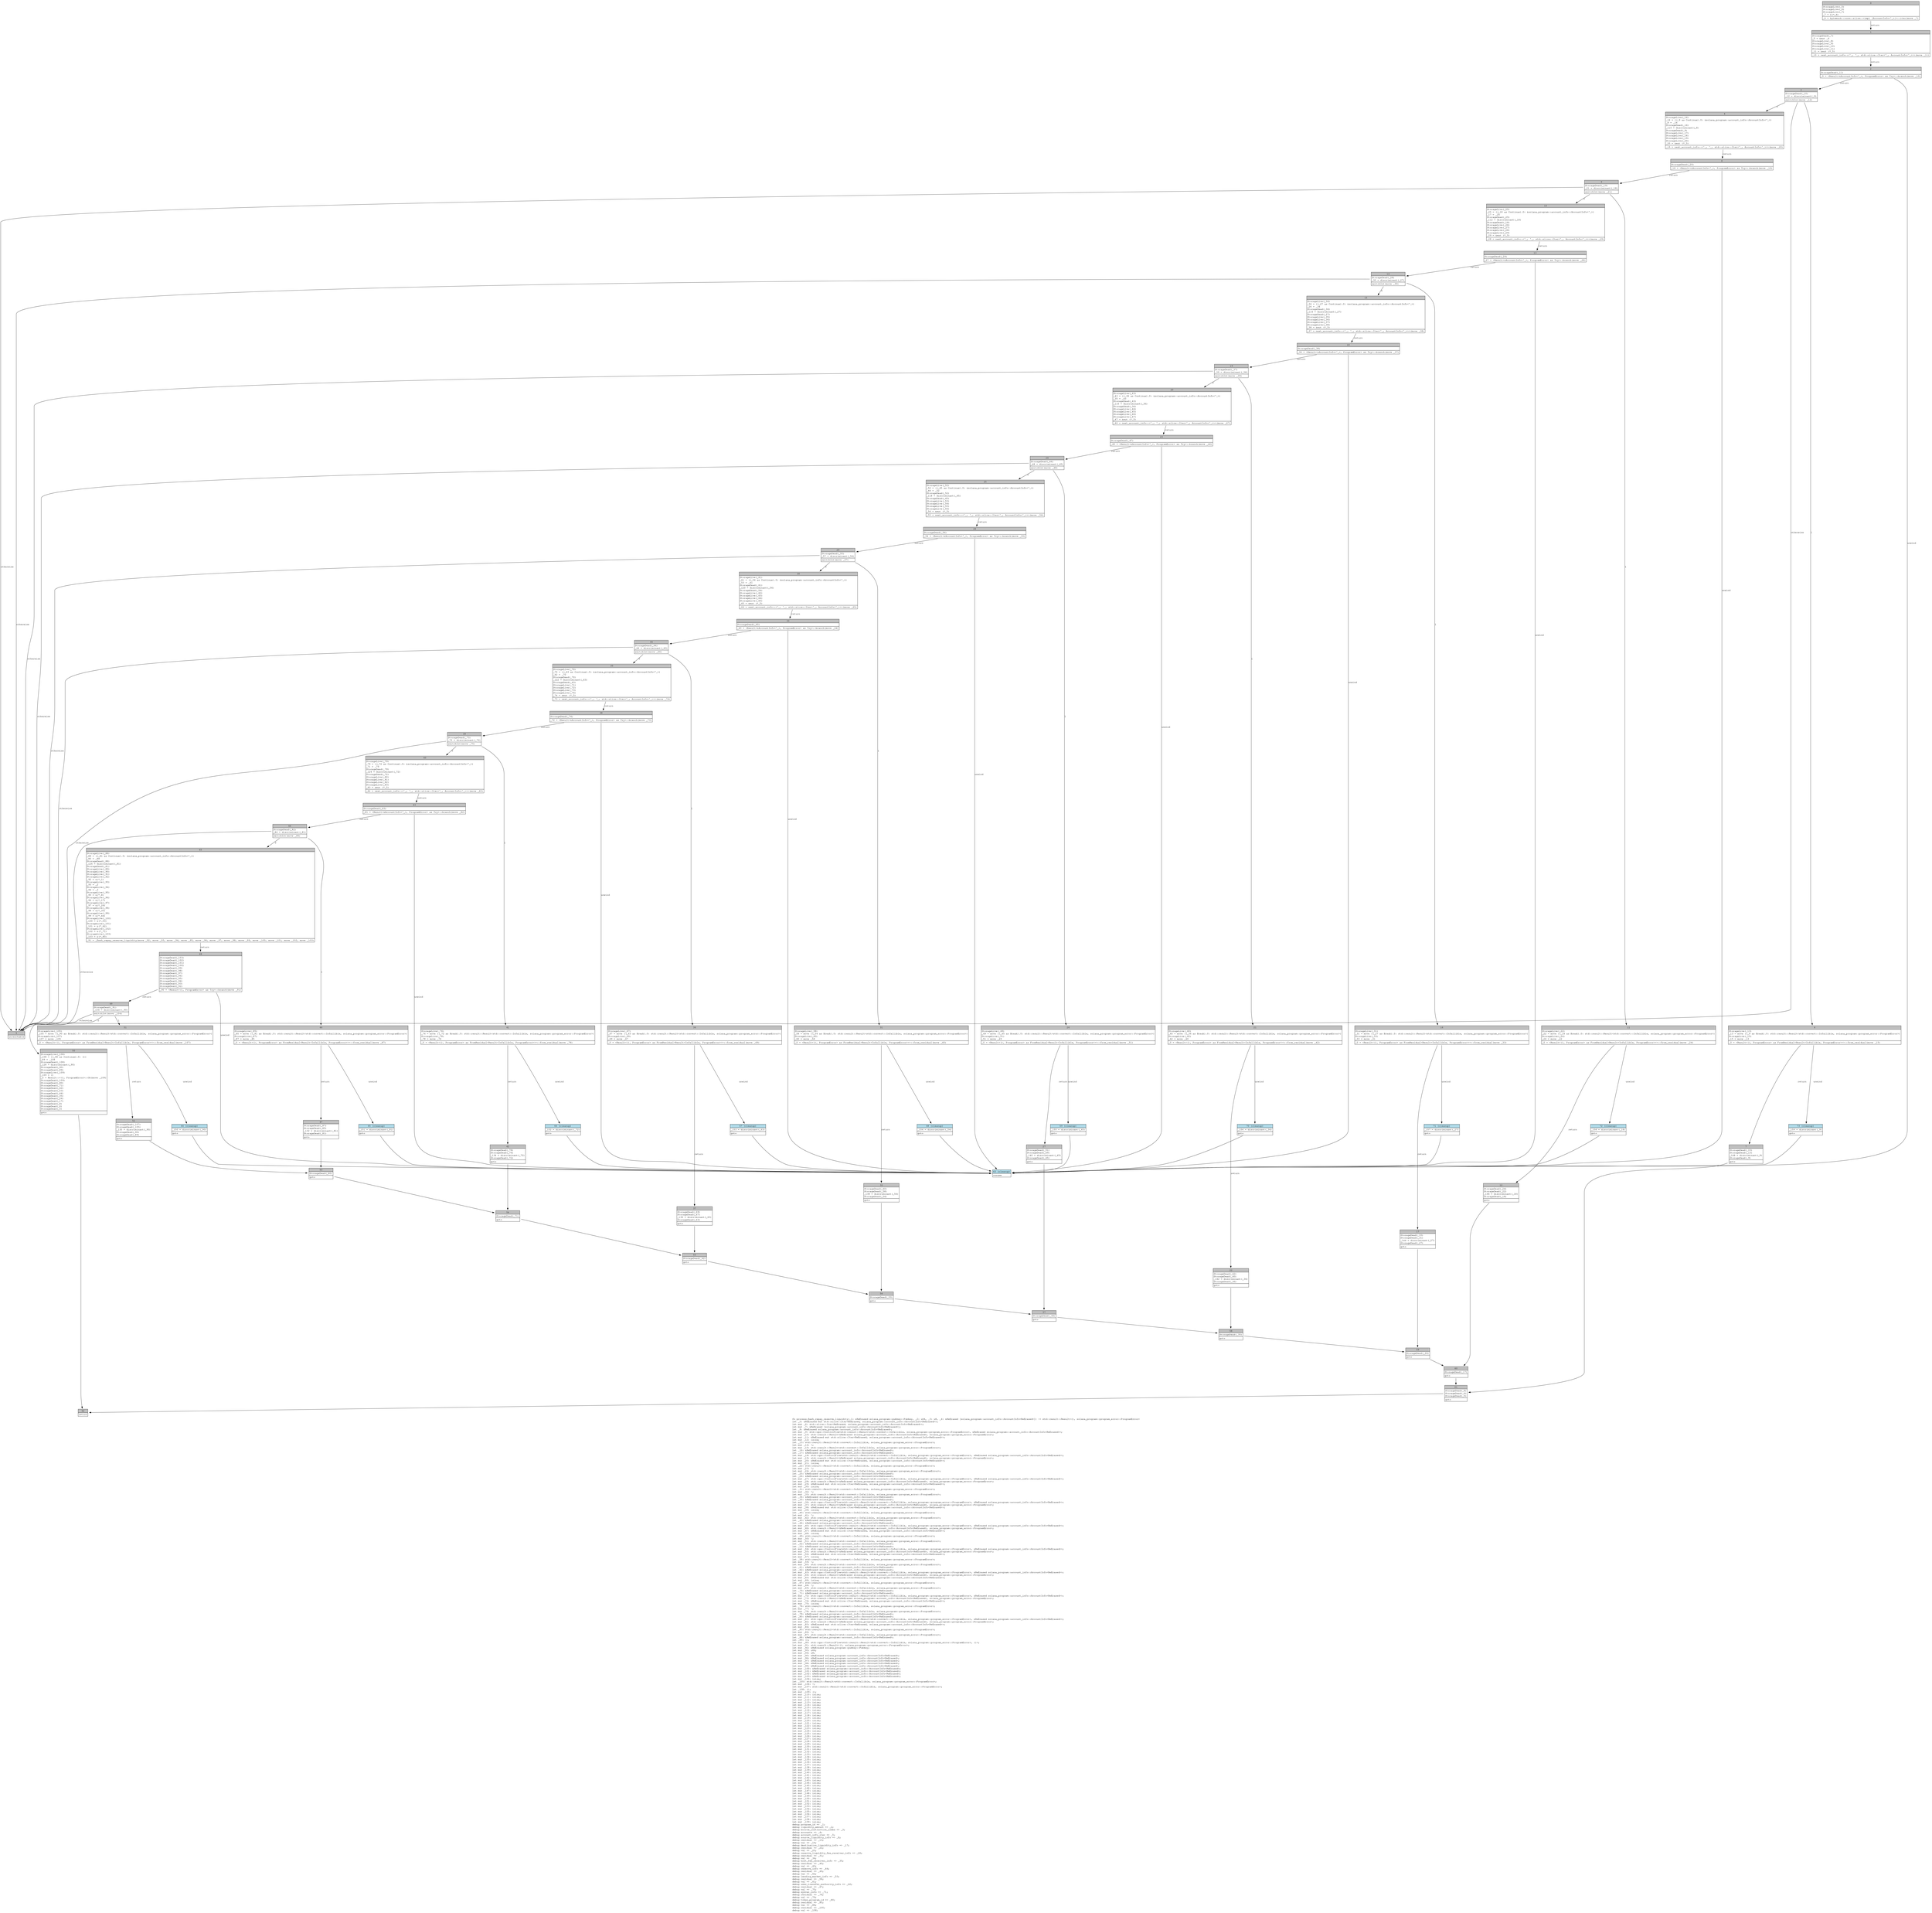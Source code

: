 digraph Mir_0_126 {
    graph [fontname="Courier, monospace"];
    node [fontname="Courier, monospace"];
    edge [fontname="Courier, monospace"];
    label=<fn process_flash_repay_reserve_liquidity(_1: &amp;ReErased solana_program::pubkey::Pubkey, _2: u64, _3: u8, _4: &amp;ReErased [solana_program::account_info::AccountInfo&lt;ReErased&gt;]) -&gt; std::result::Result&lt;(), solana_program::program_error::ProgramError&gt;<br align="left"/>let _5: &amp;ReErased mut std::slice::Iter&lt;ReErased, solana_program::account_info::AccountInfo&lt;ReErased&gt;&gt;;<br align="left"/>let mut _6: std::slice::Iter&lt;ReErased, solana_program::account_info::AccountInfo&lt;ReErased&gt;&gt;;<br align="left"/>let mut _7: &amp;ReErased [solana_program::account_info::AccountInfo&lt;ReErased&gt;];<br align="left"/>let _8: &amp;ReErased solana_program::account_info::AccountInfo&lt;ReErased&gt;;<br align="left"/>let mut _9: std::ops::ControlFlow&lt;std::result::Result&lt;std::convert::Infallible, solana_program::program_error::ProgramError&gt;, &amp;ReErased solana_program::account_info::AccountInfo&lt;ReErased&gt;&gt;;<br align="left"/>let mut _10: std::result::Result&lt;&amp;ReErased solana_program::account_info::AccountInfo&lt;ReErased&gt;, solana_program::program_error::ProgramError&gt;;<br align="left"/>let mut _11: &amp;ReErased mut std::slice::Iter&lt;ReErased, solana_program::account_info::AccountInfo&lt;ReErased&gt;&gt;;<br align="left"/>let mut _12: isize;<br align="left"/>let _13: std::result::Result&lt;std::convert::Infallible, solana_program::program_error::ProgramError&gt;;<br align="left"/>let mut _14: !;<br align="left"/>let mut _15: std::result::Result&lt;std::convert::Infallible, solana_program::program_error::ProgramError&gt;;<br align="left"/>let _16: &amp;ReErased solana_program::account_info::AccountInfo&lt;ReErased&gt;;<br align="left"/>let _17: &amp;ReErased solana_program::account_info::AccountInfo&lt;ReErased&gt;;<br align="left"/>let mut _18: std::ops::ControlFlow&lt;std::result::Result&lt;std::convert::Infallible, solana_program::program_error::ProgramError&gt;, &amp;ReErased solana_program::account_info::AccountInfo&lt;ReErased&gt;&gt;;<br align="left"/>let mut _19: std::result::Result&lt;&amp;ReErased solana_program::account_info::AccountInfo&lt;ReErased&gt;, solana_program::program_error::ProgramError&gt;;<br align="left"/>let mut _20: &amp;ReErased mut std::slice::Iter&lt;ReErased, solana_program::account_info::AccountInfo&lt;ReErased&gt;&gt;;<br align="left"/>let mut _21: isize;<br align="left"/>let _22: std::result::Result&lt;std::convert::Infallible, solana_program::program_error::ProgramError&gt;;<br align="left"/>let mut _23: !;<br align="left"/>let mut _24: std::result::Result&lt;std::convert::Infallible, solana_program::program_error::ProgramError&gt;;<br align="left"/>let _25: &amp;ReErased solana_program::account_info::AccountInfo&lt;ReErased&gt;;<br align="left"/>let _26: &amp;ReErased solana_program::account_info::AccountInfo&lt;ReErased&gt;;<br align="left"/>let mut _27: std::ops::ControlFlow&lt;std::result::Result&lt;std::convert::Infallible, solana_program::program_error::ProgramError&gt;, &amp;ReErased solana_program::account_info::AccountInfo&lt;ReErased&gt;&gt;;<br align="left"/>let mut _28: std::result::Result&lt;&amp;ReErased solana_program::account_info::AccountInfo&lt;ReErased&gt;, solana_program::program_error::ProgramError&gt;;<br align="left"/>let mut _29: &amp;ReErased mut std::slice::Iter&lt;ReErased, solana_program::account_info::AccountInfo&lt;ReErased&gt;&gt;;<br align="left"/>let mut _30: isize;<br align="left"/>let _31: std::result::Result&lt;std::convert::Infallible, solana_program::program_error::ProgramError&gt;;<br align="left"/>let mut _32: !;<br align="left"/>let mut _33: std::result::Result&lt;std::convert::Infallible, solana_program::program_error::ProgramError&gt;;<br align="left"/>let _34: &amp;ReErased solana_program::account_info::AccountInfo&lt;ReErased&gt;;<br align="left"/>let _35: &amp;ReErased solana_program::account_info::AccountInfo&lt;ReErased&gt;;<br align="left"/>let mut _36: std::ops::ControlFlow&lt;std::result::Result&lt;std::convert::Infallible, solana_program::program_error::ProgramError&gt;, &amp;ReErased solana_program::account_info::AccountInfo&lt;ReErased&gt;&gt;;<br align="left"/>let mut _37: std::result::Result&lt;&amp;ReErased solana_program::account_info::AccountInfo&lt;ReErased&gt;, solana_program::program_error::ProgramError&gt;;<br align="left"/>let mut _38: &amp;ReErased mut std::slice::Iter&lt;ReErased, solana_program::account_info::AccountInfo&lt;ReErased&gt;&gt;;<br align="left"/>let mut _39: isize;<br align="left"/>let _40: std::result::Result&lt;std::convert::Infallible, solana_program::program_error::ProgramError&gt;;<br align="left"/>let mut _41: !;<br align="left"/>let mut _42: std::result::Result&lt;std::convert::Infallible, solana_program::program_error::ProgramError&gt;;<br align="left"/>let _43: &amp;ReErased solana_program::account_info::AccountInfo&lt;ReErased&gt;;<br align="left"/>let _44: &amp;ReErased solana_program::account_info::AccountInfo&lt;ReErased&gt;;<br align="left"/>let mut _45: std::ops::ControlFlow&lt;std::result::Result&lt;std::convert::Infallible, solana_program::program_error::ProgramError&gt;, &amp;ReErased solana_program::account_info::AccountInfo&lt;ReErased&gt;&gt;;<br align="left"/>let mut _46: std::result::Result&lt;&amp;ReErased solana_program::account_info::AccountInfo&lt;ReErased&gt;, solana_program::program_error::ProgramError&gt;;<br align="left"/>let mut _47: &amp;ReErased mut std::slice::Iter&lt;ReErased, solana_program::account_info::AccountInfo&lt;ReErased&gt;&gt;;<br align="left"/>let mut _48: isize;<br align="left"/>let _49: std::result::Result&lt;std::convert::Infallible, solana_program::program_error::ProgramError&gt;;<br align="left"/>let mut _50: !;<br align="left"/>let mut _51: std::result::Result&lt;std::convert::Infallible, solana_program::program_error::ProgramError&gt;;<br align="left"/>let _52: &amp;ReErased solana_program::account_info::AccountInfo&lt;ReErased&gt;;<br align="left"/>let _53: &amp;ReErased solana_program::account_info::AccountInfo&lt;ReErased&gt;;<br align="left"/>let mut _54: std::ops::ControlFlow&lt;std::result::Result&lt;std::convert::Infallible, solana_program::program_error::ProgramError&gt;, &amp;ReErased solana_program::account_info::AccountInfo&lt;ReErased&gt;&gt;;<br align="left"/>let mut _55: std::result::Result&lt;&amp;ReErased solana_program::account_info::AccountInfo&lt;ReErased&gt;, solana_program::program_error::ProgramError&gt;;<br align="left"/>let mut _56: &amp;ReErased mut std::slice::Iter&lt;ReErased, solana_program::account_info::AccountInfo&lt;ReErased&gt;&gt;;<br align="left"/>let mut _57: isize;<br align="left"/>let _58: std::result::Result&lt;std::convert::Infallible, solana_program::program_error::ProgramError&gt;;<br align="left"/>let mut _59: !;<br align="left"/>let mut _60: std::result::Result&lt;std::convert::Infallible, solana_program::program_error::ProgramError&gt;;<br align="left"/>let _61: &amp;ReErased solana_program::account_info::AccountInfo&lt;ReErased&gt;;<br align="left"/>let _62: &amp;ReErased solana_program::account_info::AccountInfo&lt;ReErased&gt;;<br align="left"/>let mut _63: std::ops::ControlFlow&lt;std::result::Result&lt;std::convert::Infallible, solana_program::program_error::ProgramError&gt;, &amp;ReErased solana_program::account_info::AccountInfo&lt;ReErased&gt;&gt;;<br align="left"/>let mut _64: std::result::Result&lt;&amp;ReErased solana_program::account_info::AccountInfo&lt;ReErased&gt;, solana_program::program_error::ProgramError&gt;;<br align="left"/>let mut _65: &amp;ReErased mut std::slice::Iter&lt;ReErased, solana_program::account_info::AccountInfo&lt;ReErased&gt;&gt;;<br align="left"/>let mut _66: isize;<br align="left"/>let _67: std::result::Result&lt;std::convert::Infallible, solana_program::program_error::ProgramError&gt;;<br align="left"/>let mut _68: !;<br align="left"/>let mut _69: std::result::Result&lt;std::convert::Infallible, solana_program::program_error::ProgramError&gt;;<br align="left"/>let _70: &amp;ReErased solana_program::account_info::AccountInfo&lt;ReErased&gt;;<br align="left"/>let _71: &amp;ReErased solana_program::account_info::AccountInfo&lt;ReErased&gt;;<br align="left"/>let mut _72: std::ops::ControlFlow&lt;std::result::Result&lt;std::convert::Infallible, solana_program::program_error::ProgramError&gt;, &amp;ReErased solana_program::account_info::AccountInfo&lt;ReErased&gt;&gt;;<br align="left"/>let mut _73: std::result::Result&lt;&amp;ReErased solana_program::account_info::AccountInfo&lt;ReErased&gt;, solana_program::program_error::ProgramError&gt;;<br align="left"/>let mut _74: &amp;ReErased mut std::slice::Iter&lt;ReErased, solana_program::account_info::AccountInfo&lt;ReErased&gt;&gt;;<br align="left"/>let mut _75: isize;<br align="left"/>let _76: std::result::Result&lt;std::convert::Infallible, solana_program::program_error::ProgramError&gt;;<br align="left"/>let mut _77: !;<br align="left"/>let mut _78: std::result::Result&lt;std::convert::Infallible, solana_program::program_error::ProgramError&gt;;<br align="left"/>let _79: &amp;ReErased solana_program::account_info::AccountInfo&lt;ReErased&gt;;<br align="left"/>let _80: &amp;ReErased solana_program::account_info::AccountInfo&lt;ReErased&gt;;<br align="left"/>let mut _81: std::ops::ControlFlow&lt;std::result::Result&lt;std::convert::Infallible, solana_program::program_error::ProgramError&gt;, &amp;ReErased solana_program::account_info::AccountInfo&lt;ReErased&gt;&gt;;<br align="left"/>let mut _82: std::result::Result&lt;&amp;ReErased solana_program::account_info::AccountInfo&lt;ReErased&gt;, solana_program::program_error::ProgramError&gt;;<br align="left"/>let mut _83: &amp;ReErased mut std::slice::Iter&lt;ReErased, solana_program::account_info::AccountInfo&lt;ReErased&gt;&gt;;<br align="left"/>let mut _84: isize;<br align="left"/>let _85: std::result::Result&lt;std::convert::Infallible, solana_program::program_error::ProgramError&gt;;<br align="left"/>let mut _86: !;<br align="left"/>let mut _87: std::result::Result&lt;std::convert::Infallible, solana_program::program_error::ProgramError&gt;;<br align="left"/>let _88: &amp;ReErased solana_program::account_info::AccountInfo&lt;ReErased&gt;;<br align="left"/>let _89: ();<br align="left"/>let mut _90: std::ops::ControlFlow&lt;std::result::Result&lt;std::convert::Infallible, solana_program::program_error::ProgramError&gt;, ()&gt;;<br align="left"/>let mut _91: std::result::Result&lt;(), solana_program::program_error::ProgramError&gt;;<br align="left"/>let mut _92: &amp;ReErased solana_program::pubkey::Pubkey;<br align="left"/>let mut _93: u64;<br align="left"/>let mut _94: u8;<br align="left"/>let mut _95: &amp;ReErased solana_program::account_info::AccountInfo&lt;ReErased&gt;;<br align="left"/>let mut _96: &amp;ReErased solana_program::account_info::AccountInfo&lt;ReErased&gt;;<br align="left"/>let mut _97: &amp;ReErased solana_program::account_info::AccountInfo&lt;ReErased&gt;;<br align="left"/>let mut _98: &amp;ReErased solana_program::account_info::AccountInfo&lt;ReErased&gt;;<br align="left"/>let mut _99: &amp;ReErased solana_program::account_info::AccountInfo&lt;ReErased&gt;;<br align="left"/>let mut _100: &amp;ReErased solana_program::account_info::AccountInfo&lt;ReErased&gt;;<br align="left"/>let mut _101: &amp;ReErased solana_program::account_info::AccountInfo&lt;ReErased&gt;;<br align="left"/>let mut _102: &amp;ReErased solana_program::account_info::AccountInfo&lt;ReErased&gt;;<br align="left"/>let mut _103: &amp;ReErased solana_program::account_info::AccountInfo&lt;ReErased&gt;;<br align="left"/>let mut _104: isize;<br align="left"/>let _105: std::result::Result&lt;std::convert::Infallible, solana_program::program_error::ProgramError&gt;;<br align="left"/>let mut _106: !;<br align="left"/>let mut _107: std::result::Result&lt;std::convert::Infallible, solana_program::program_error::ProgramError&gt;;<br align="left"/>let _108: ();<br align="left"/>let mut _109: ();<br align="left"/>let mut _110: isize;<br align="left"/>let mut _111: isize;<br align="left"/>let mut _112: isize;<br align="left"/>let mut _113: isize;<br align="left"/>let mut _114: isize;<br align="left"/>let mut _115: isize;<br align="left"/>let mut _116: isize;<br align="left"/>let mut _117: isize;<br align="left"/>let mut _118: isize;<br align="left"/>let mut _119: isize;<br align="left"/>let mut _120: isize;<br align="left"/>let mut _121: isize;<br align="left"/>let mut _122: isize;<br align="left"/>let mut _123: isize;<br align="left"/>let mut _124: isize;<br align="left"/>let mut _125: isize;<br align="left"/>let mut _126: isize;<br align="left"/>let mut _127: isize;<br align="left"/>let mut _128: isize;<br align="left"/>let mut _129: isize;<br align="left"/>let mut _130: isize;<br align="left"/>let mut _131: isize;<br align="left"/>let mut _132: isize;<br align="left"/>let mut _133: isize;<br align="left"/>let mut _134: isize;<br align="left"/>let mut _135: isize;<br align="left"/>let mut _136: isize;<br align="left"/>let mut _137: isize;<br align="left"/>let mut _138: isize;<br align="left"/>let mut _139: isize;<br align="left"/>let mut _140: isize;<br align="left"/>let mut _141: isize;<br align="left"/>let mut _142: isize;<br align="left"/>let mut _143: isize;<br align="left"/>let mut _144: isize;<br align="left"/>let mut _145: isize;<br align="left"/>let mut _146: isize;<br align="left"/>let mut _147: isize;<br align="left"/>let mut _148: isize;<br align="left"/>let mut _149: isize;<br align="left"/>let mut _150: isize;<br align="left"/>let mut _151: isize;<br align="left"/>let mut _152: isize;<br align="left"/>let mut _153: isize;<br align="left"/>let mut _154: isize;<br align="left"/>let mut _155: isize;<br align="left"/>let mut _156: isize;<br align="left"/>let mut _157: isize;<br align="left"/>let mut _158: isize;<br align="left"/>let mut _159: isize;<br align="left"/>debug program_id =&gt; _1;<br align="left"/>debug liquidity_amount =&gt; _2;<br align="left"/>debug borrow_instruction_index =&gt; _3;<br align="left"/>debug accounts =&gt; _4;<br align="left"/>debug account_info_iter =&gt; _5;<br align="left"/>debug source_liquidity_info =&gt; _8;<br align="left"/>debug residual =&gt; _13;<br align="left"/>debug val =&gt; _16;<br align="left"/>debug destination_liquidity_info =&gt; _17;<br align="left"/>debug residual =&gt; _22;<br align="left"/>debug val =&gt; _25;<br align="left"/>debug reserve_liquidity_fee_receiver_info =&gt; _26;<br align="left"/>debug residual =&gt; _31;<br align="left"/>debug val =&gt; _34;<br align="left"/>debug host_fee_receiver_info =&gt; _35;<br align="left"/>debug residual =&gt; _40;<br align="left"/>debug val =&gt; _43;<br align="left"/>debug reserve_info =&gt; _44;<br align="left"/>debug residual =&gt; _49;<br align="left"/>debug val =&gt; _52;<br align="left"/>debug lending_market_info =&gt; _53;<br align="left"/>debug residual =&gt; _58;<br align="left"/>debug val =&gt; _61;<br align="left"/>debug user_transfer_authority_info =&gt; _62;<br align="left"/>debug residual =&gt; _67;<br align="left"/>debug val =&gt; _70;<br align="left"/>debug sysvar_info =&gt; _71;<br align="left"/>debug residual =&gt; _76;<br align="left"/>debug val =&gt; _79;<br align="left"/>debug token_program_id =&gt; _80;<br align="left"/>debug residual =&gt; _85;<br align="left"/>debug val =&gt; _88;<br align="left"/>debug residual =&gt; _105;<br align="left"/>debug val =&gt; _108;<br align="left"/>>;
    bb0__0_126 [shape="none", label=<<table border="0" cellborder="1" cellspacing="0"><tr><td bgcolor="gray" align="center" colspan="1">0</td></tr><tr><td align="left" balign="left">StorageLive(_5)<br/>StorageLive(_6)<br/>StorageLive(_7)<br/>_7 = &amp;(*_4)<br/></td></tr><tr><td align="left">_6 = bytemuck::core::slice::&lt;impl [AccountInfo&lt;'_&gt;]&gt;::iter(move _7)</td></tr></table>>];
    bb1__0_126 [shape="none", label=<<table border="0" cellborder="1" cellspacing="0"><tr><td bgcolor="gray" align="center" colspan="1">1</td></tr><tr><td align="left" balign="left">StorageDead(_7)<br/>_5 = &amp;mut _6<br/>StorageLive(_8)<br/>StorageLive(_9)<br/>StorageLive(_10)<br/>StorageLive(_11)<br/>_11 = &amp;mut (*_5)<br/></td></tr><tr><td align="left">_10 = next_account_info::&lt;'_, '_, std::slice::Iter&lt;'_, AccountInfo&lt;'_&gt;&gt;&gt;(move _11)</td></tr></table>>];
    bb2__0_126 [shape="none", label=<<table border="0" cellborder="1" cellspacing="0"><tr><td bgcolor="gray" align="center" colspan="1">2</td></tr><tr><td align="left" balign="left">StorageDead(_11)<br/></td></tr><tr><td align="left">_9 = &lt;Result&lt;&amp;AccountInfo&lt;'_&gt;, ProgramError&gt; as Try&gt;::branch(move _10)</td></tr></table>>];
    bb3__0_126 [shape="none", label=<<table border="0" cellborder="1" cellspacing="0"><tr><td bgcolor="gray" align="center" colspan="1">3</td></tr><tr><td align="left" balign="left">StorageDead(_10)<br/>_12 = discriminant(_9)<br/></td></tr><tr><td align="left">switchInt(move _12)</td></tr></table>>];
    bb4__0_126 [shape="none", label=<<table border="0" cellborder="1" cellspacing="0"><tr><td bgcolor="gray" align="center" colspan="1">4</td></tr><tr><td align="left" balign="left">StorageLive(_16)<br/>_16 = ((_9 as Continue).0: &amp;solana_program::account_info::AccountInfo&lt;'_&gt;)<br/>_8 = _16<br/>StorageDead(_16)<br/>_110 = discriminant(_9)<br/>StorageDead(_9)<br/>StorageLive(_17)<br/>StorageLive(_18)<br/>StorageLive(_19)<br/>StorageLive(_20)<br/>_20 = &amp;mut (*_5)<br/></td></tr><tr><td align="left">_19 = next_account_info::&lt;'_, '_, std::slice::Iter&lt;'_, AccountInfo&lt;'_&gt;&gt;&gt;(move _20)</td></tr></table>>];
    bb5__0_126 [shape="none", label=<<table border="0" cellborder="1" cellspacing="0"><tr><td bgcolor="gray" align="center" colspan="1">5</td></tr><tr><td align="left">unreachable</td></tr></table>>];
    bb6__0_126 [shape="none", label=<<table border="0" cellborder="1" cellspacing="0"><tr><td bgcolor="gray" align="center" colspan="1">6</td></tr><tr><td align="left" balign="left">StorageLive(_13)<br/>_13 = move ((_9 as Break).0: std::result::Result&lt;std::convert::Infallible, solana_program::program_error::ProgramError&gt;)<br/>StorageLive(_15)<br/>_15 = move _13<br/></td></tr><tr><td align="left">_0 = &lt;Result&lt;(), ProgramError&gt; as FromResidual&lt;Result&lt;Infallible, ProgramError&gt;&gt;&gt;::from_residual(move _15)</td></tr></table>>];
    bb7__0_126 [shape="none", label=<<table border="0" cellborder="1" cellspacing="0"><tr><td bgcolor="gray" align="center" colspan="1">7</td></tr><tr><td align="left" balign="left">StorageDead(_15)<br/>StorageDead(_13)<br/>_148 = discriminant(_9)<br/>StorageDead(_9)<br/></td></tr><tr><td align="left">goto</td></tr></table>>];
    bb8__0_126 [shape="none", label=<<table border="0" cellborder="1" cellspacing="0"><tr><td bgcolor="gray" align="center" colspan="1">8</td></tr><tr><td align="left" balign="left">StorageDead(_20)<br/></td></tr><tr><td align="left">_18 = &lt;Result&lt;&amp;AccountInfo&lt;'_&gt;, ProgramError&gt; as Try&gt;::branch(move _19)</td></tr></table>>];
    bb9__0_126 [shape="none", label=<<table border="0" cellborder="1" cellspacing="0"><tr><td bgcolor="gray" align="center" colspan="1">9</td></tr><tr><td align="left" balign="left">StorageDead(_19)<br/>_21 = discriminant(_18)<br/></td></tr><tr><td align="left">switchInt(move _21)</td></tr></table>>];
    bb10__0_126 [shape="none", label=<<table border="0" cellborder="1" cellspacing="0"><tr><td bgcolor="gray" align="center" colspan="1">10</td></tr><tr><td align="left" balign="left">StorageLive(_25)<br/>_25 = ((_18 as Continue).0: &amp;solana_program::account_info::AccountInfo&lt;'_&gt;)<br/>_17 = _25<br/>StorageDead(_25)<br/>_112 = discriminant(_18)<br/>StorageDead(_18)<br/>StorageLive(_26)<br/>StorageLive(_27)<br/>StorageLive(_28)<br/>StorageLive(_29)<br/>_29 = &amp;mut (*_5)<br/></td></tr><tr><td align="left">_28 = next_account_info::&lt;'_, '_, std::slice::Iter&lt;'_, AccountInfo&lt;'_&gt;&gt;&gt;(move _29)</td></tr></table>>];
    bb11__0_126 [shape="none", label=<<table border="0" cellborder="1" cellspacing="0"><tr><td bgcolor="gray" align="center" colspan="1">11</td></tr><tr><td align="left" balign="left">StorageLive(_22)<br/>_22 = move ((_18 as Break).0: std::result::Result&lt;std::convert::Infallible, solana_program::program_error::ProgramError&gt;)<br/>StorageLive(_24)<br/>_24 = move _22<br/></td></tr><tr><td align="left">_0 = &lt;Result&lt;(), ProgramError&gt; as FromResidual&lt;Result&lt;Infallible, ProgramError&gt;&gt;&gt;::from_residual(move _24)</td></tr></table>>];
    bb12__0_126 [shape="none", label=<<table border="0" cellborder="1" cellspacing="0"><tr><td bgcolor="gray" align="center" colspan="1">12</td></tr><tr><td align="left" balign="left">StorageDead(_24)<br/>StorageDead(_22)<br/>_146 = discriminant(_18)<br/>StorageDead(_18)<br/></td></tr><tr><td align="left">goto</td></tr></table>>];
    bb13__0_126 [shape="none", label=<<table border="0" cellborder="1" cellspacing="0"><tr><td bgcolor="gray" align="center" colspan="1">13</td></tr><tr><td align="left" balign="left">StorageDead(_29)<br/></td></tr><tr><td align="left">_27 = &lt;Result&lt;&amp;AccountInfo&lt;'_&gt;, ProgramError&gt; as Try&gt;::branch(move _28)</td></tr></table>>];
    bb14__0_126 [shape="none", label=<<table border="0" cellborder="1" cellspacing="0"><tr><td bgcolor="gray" align="center" colspan="1">14</td></tr><tr><td align="left" balign="left">StorageDead(_28)<br/>_30 = discriminant(_27)<br/></td></tr><tr><td align="left">switchInt(move _30)</td></tr></table>>];
    bb15__0_126 [shape="none", label=<<table border="0" cellborder="1" cellspacing="0"><tr><td bgcolor="gray" align="center" colspan="1">15</td></tr><tr><td align="left" balign="left">StorageLive(_34)<br/>_34 = ((_27 as Continue).0: &amp;solana_program::account_info::AccountInfo&lt;'_&gt;)<br/>_26 = _34<br/>StorageDead(_34)<br/>_114 = discriminant(_27)<br/>StorageDead(_27)<br/>StorageLive(_35)<br/>StorageLive(_36)<br/>StorageLive(_37)<br/>StorageLive(_38)<br/>_38 = &amp;mut (*_5)<br/></td></tr><tr><td align="left">_37 = next_account_info::&lt;'_, '_, std::slice::Iter&lt;'_, AccountInfo&lt;'_&gt;&gt;&gt;(move _38)</td></tr></table>>];
    bb16__0_126 [shape="none", label=<<table border="0" cellborder="1" cellspacing="0"><tr><td bgcolor="gray" align="center" colspan="1">16</td></tr><tr><td align="left" balign="left">StorageLive(_31)<br/>_31 = move ((_27 as Break).0: std::result::Result&lt;std::convert::Infallible, solana_program::program_error::ProgramError&gt;)<br/>StorageLive(_33)<br/>_33 = move _31<br/></td></tr><tr><td align="left">_0 = &lt;Result&lt;(), ProgramError&gt; as FromResidual&lt;Result&lt;Infallible, ProgramError&gt;&gt;&gt;::from_residual(move _33)</td></tr></table>>];
    bb17__0_126 [shape="none", label=<<table border="0" cellborder="1" cellspacing="0"><tr><td bgcolor="gray" align="center" colspan="1">17</td></tr><tr><td align="left" balign="left">StorageDead(_33)<br/>StorageDead(_31)<br/>_144 = discriminant(_27)<br/>StorageDead(_27)<br/></td></tr><tr><td align="left">goto</td></tr></table>>];
    bb18__0_126 [shape="none", label=<<table border="0" cellborder="1" cellspacing="0"><tr><td bgcolor="gray" align="center" colspan="1">18</td></tr><tr><td align="left" balign="left">StorageDead(_38)<br/></td></tr><tr><td align="left">_36 = &lt;Result&lt;&amp;AccountInfo&lt;'_&gt;, ProgramError&gt; as Try&gt;::branch(move _37)</td></tr></table>>];
    bb19__0_126 [shape="none", label=<<table border="0" cellborder="1" cellspacing="0"><tr><td bgcolor="gray" align="center" colspan="1">19</td></tr><tr><td align="left" balign="left">StorageDead(_37)<br/>_39 = discriminant(_36)<br/></td></tr><tr><td align="left">switchInt(move _39)</td></tr></table>>];
    bb20__0_126 [shape="none", label=<<table border="0" cellborder="1" cellspacing="0"><tr><td bgcolor="gray" align="center" colspan="1">20</td></tr><tr><td align="left" balign="left">StorageLive(_43)<br/>_43 = ((_36 as Continue).0: &amp;solana_program::account_info::AccountInfo&lt;'_&gt;)<br/>_35 = _43<br/>StorageDead(_43)<br/>_116 = discriminant(_36)<br/>StorageDead(_36)<br/>StorageLive(_44)<br/>StorageLive(_45)<br/>StorageLive(_46)<br/>StorageLive(_47)<br/>_47 = &amp;mut (*_5)<br/></td></tr><tr><td align="left">_46 = next_account_info::&lt;'_, '_, std::slice::Iter&lt;'_, AccountInfo&lt;'_&gt;&gt;&gt;(move _47)</td></tr></table>>];
    bb21__0_126 [shape="none", label=<<table border="0" cellborder="1" cellspacing="0"><tr><td bgcolor="gray" align="center" colspan="1">21</td></tr><tr><td align="left" balign="left">StorageLive(_40)<br/>_40 = move ((_36 as Break).0: std::result::Result&lt;std::convert::Infallible, solana_program::program_error::ProgramError&gt;)<br/>StorageLive(_42)<br/>_42 = move _40<br/></td></tr><tr><td align="left">_0 = &lt;Result&lt;(), ProgramError&gt; as FromResidual&lt;Result&lt;Infallible, ProgramError&gt;&gt;&gt;::from_residual(move _42)</td></tr></table>>];
    bb22__0_126 [shape="none", label=<<table border="0" cellborder="1" cellspacing="0"><tr><td bgcolor="gray" align="center" colspan="1">22</td></tr><tr><td align="left" balign="left">StorageDead(_42)<br/>StorageDead(_40)<br/>_142 = discriminant(_36)<br/>StorageDead(_36)<br/></td></tr><tr><td align="left">goto</td></tr></table>>];
    bb23__0_126 [shape="none", label=<<table border="0" cellborder="1" cellspacing="0"><tr><td bgcolor="gray" align="center" colspan="1">23</td></tr><tr><td align="left" balign="left">StorageDead(_47)<br/></td></tr><tr><td align="left">_45 = &lt;Result&lt;&amp;AccountInfo&lt;'_&gt;, ProgramError&gt; as Try&gt;::branch(move _46)</td></tr></table>>];
    bb24__0_126 [shape="none", label=<<table border="0" cellborder="1" cellspacing="0"><tr><td bgcolor="gray" align="center" colspan="1">24</td></tr><tr><td align="left" balign="left">StorageDead(_46)<br/>_48 = discriminant(_45)<br/></td></tr><tr><td align="left">switchInt(move _48)</td></tr></table>>];
    bb25__0_126 [shape="none", label=<<table border="0" cellborder="1" cellspacing="0"><tr><td bgcolor="gray" align="center" colspan="1">25</td></tr><tr><td align="left" balign="left">StorageLive(_52)<br/>_52 = ((_45 as Continue).0: &amp;solana_program::account_info::AccountInfo&lt;'_&gt;)<br/>_44 = _52<br/>StorageDead(_52)<br/>_118 = discriminant(_45)<br/>StorageDead(_45)<br/>StorageLive(_53)<br/>StorageLive(_54)<br/>StorageLive(_55)<br/>StorageLive(_56)<br/>_56 = &amp;mut (*_5)<br/></td></tr><tr><td align="left">_55 = next_account_info::&lt;'_, '_, std::slice::Iter&lt;'_, AccountInfo&lt;'_&gt;&gt;&gt;(move _56)</td></tr></table>>];
    bb26__0_126 [shape="none", label=<<table border="0" cellborder="1" cellspacing="0"><tr><td bgcolor="gray" align="center" colspan="1">26</td></tr><tr><td align="left" balign="left">StorageLive(_49)<br/>_49 = move ((_45 as Break).0: std::result::Result&lt;std::convert::Infallible, solana_program::program_error::ProgramError&gt;)<br/>StorageLive(_51)<br/>_51 = move _49<br/></td></tr><tr><td align="left">_0 = &lt;Result&lt;(), ProgramError&gt; as FromResidual&lt;Result&lt;Infallible, ProgramError&gt;&gt;&gt;::from_residual(move _51)</td></tr></table>>];
    bb27__0_126 [shape="none", label=<<table border="0" cellborder="1" cellspacing="0"><tr><td bgcolor="gray" align="center" colspan="1">27</td></tr><tr><td align="left" balign="left">StorageDead(_51)<br/>StorageDead(_49)<br/>_140 = discriminant(_45)<br/>StorageDead(_45)<br/></td></tr><tr><td align="left">goto</td></tr></table>>];
    bb28__0_126 [shape="none", label=<<table border="0" cellborder="1" cellspacing="0"><tr><td bgcolor="gray" align="center" colspan="1">28</td></tr><tr><td align="left" balign="left">StorageDead(_56)<br/></td></tr><tr><td align="left">_54 = &lt;Result&lt;&amp;AccountInfo&lt;'_&gt;, ProgramError&gt; as Try&gt;::branch(move _55)</td></tr></table>>];
    bb29__0_126 [shape="none", label=<<table border="0" cellborder="1" cellspacing="0"><tr><td bgcolor="gray" align="center" colspan="1">29</td></tr><tr><td align="left" balign="left">StorageDead(_55)<br/>_57 = discriminant(_54)<br/></td></tr><tr><td align="left">switchInt(move _57)</td></tr></table>>];
    bb30__0_126 [shape="none", label=<<table border="0" cellborder="1" cellspacing="0"><tr><td bgcolor="gray" align="center" colspan="1">30</td></tr><tr><td align="left" balign="left">StorageLive(_61)<br/>_61 = ((_54 as Continue).0: &amp;solana_program::account_info::AccountInfo&lt;'_&gt;)<br/>_53 = _61<br/>StorageDead(_61)<br/>_120 = discriminant(_54)<br/>StorageDead(_54)<br/>StorageLive(_62)<br/>StorageLive(_63)<br/>StorageLive(_64)<br/>StorageLive(_65)<br/>_65 = &amp;mut (*_5)<br/></td></tr><tr><td align="left">_64 = next_account_info::&lt;'_, '_, std::slice::Iter&lt;'_, AccountInfo&lt;'_&gt;&gt;&gt;(move _65)</td></tr></table>>];
    bb31__0_126 [shape="none", label=<<table border="0" cellborder="1" cellspacing="0"><tr><td bgcolor="gray" align="center" colspan="1">31</td></tr><tr><td align="left" balign="left">StorageLive(_58)<br/>_58 = move ((_54 as Break).0: std::result::Result&lt;std::convert::Infallible, solana_program::program_error::ProgramError&gt;)<br/>StorageLive(_60)<br/>_60 = move _58<br/></td></tr><tr><td align="left">_0 = &lt;Result&lt;(), ProgramError&gt; as FromResidual&lt;Result&lt;Infallible, ProgramError&gt;&gt;&gt;::from_residual(move _60)</td></tr></table>>];
    bb32__0_126 [shape="none", label=<<table border="0" cellborder="1" cellspacing="0"><tr><td bgcolor="gray" align="center" colspan="1">32</td></tr><tr><td align="left" balign="left">StorageDead(_60)<br/>StorageDead(_58)<br/>_138 = discriminant(_54)<br/>StorageDead(_54)<br/></td></tr><tr><td align="left">goto</td></tr></table>>];
    bb33__0_126 [shape="none", label=<<table border="0" cellborder="1" cellspacing="0"><tr><td bgcolor="gray" align="center" colspan="1">33</td></tr><tr><td align="left" balign="left">StorageDead(_65)<br/></td></tr><tr><td align="left">_63 = &lt;Result&lt;&amp;AccountInfo&lt;'_&gt;, ProgramError&gt; as Try&gt;::branch(move _64)</td></tr></table>>];
    bb34__0_126 [shape="none", label=<<table border="0" cellborder="1" cellspacing="0"><tr><td bgcolor="gray" align="center" colspan="1">34</td></tr><tr><td align="left" balign="left">StorageDead(_64)<br/>_66 = discriminant(_63)<br/></td></tr><tr><td align="left">switchInt(move _66)</td></tr></table>>];
    bb35__0_126 [shape="none", label=<<table border="0" cellborder="1" cellspacing="0"><tr><td bgcolor="gray" align="center" colspan="1">35</td></tr><tr><td align="left" balign="left">StorageLive(_70)<br/>_70 = ((_63 as Continue).0: &amp;solana_program::account_info::AccountInfo&lt;'_&gt;)<br/>_62 = _70<br/>StorageDead(_70)<br/>_122 = discriminant(_63)<br/>StorageDead(_63)<br/>StorageLive(_71)<br/>StorageLive(_72)<br/>StorageLive(_73)<br/>StorageLive(_74)<br/>_74 = &amp;mut (*_5)<br/></td></tr><tr><td align="left">_73 = next_account_info::&lt;'_, '_, std::slice::Iter&lt;'_, AccountInfo&lt;'_&gt;&gt;&gt;(move _74)</td></tr></table>>];
    bb36__0_126 [shape="none", label=<<table border="0" cellborder="1" cellspacing="0"><tr><td bgcolor="gray" align="center" colspan="1">36</td></tr><tr><td align="left" balign="left">StorageLive(_67)<br/>_67 = move ((_63 as Break).0: std::result::Result&lt;std::convert::Infallible, solana_program::program_error::ProgramError&gt;)<br/>StorageLive(_69)<br/>_69 = move _67<br/></td></tr><tr><td align="left">_0 = &lt;Result&lt;(), ProgramError&gt; as FromResidual&lt;Result&lt;Infallible, ProgramError&gt;&gt;&gt;::from_residual(move _69)</td></tr></table>>];
    bb37__0_126 [shape="none", label=<<table border="0" cellborder="1" cellspacing="0"><tr><td bgcolor="gray" align="center" colspan="1">37</td></tr><tr><td align="left" balign="left">StorageDead(_69)<br/>StorageDead(_67)<br/>_136 = discriminant(_63)<br/>StorageDead(_63)<br/></td></tr><tr><td align="left">goto</td></tr></table>>];
    bb38__0_126 [shape="none", label=<<table border="0" cellborder="1" cellspacing="0"><tr><td bgcolor="gray" align="center" colspan="1">38</td></tr><tr><td align="left" balign="left">StorageDead(_74)<br/></td></tr><tr><td align="left">_72 = &lt;Result&lt;&amp;AccountInfo&lt;'_&gt;, ProgramError&gt; as Try&gt;::branch(move _73)</td></tr></table>>];
    bb39__0_126 [shape="none", label=<<table border="0" cellborder="1" cellspacing="0"><tr><td bgcolor="gray" align="center" colspan="1">39</td></tr><tr><td align="left" balign="left">StorageDead(_73)<br/>_75 = discriminant(_72)<br/></td></tr><tr><td align="left">switchInt(move _75)</td></tr></table>>];
    bb40__0_126 [shape="none", label=<<table border="0" cellborder="1" cellspacing="0"><tr><td bgcolor="gray" align="center" colspan="1">40</td></tr><tr><td align="left" balign="left">StorageLive(_79)<br/>_79 = ((_72 as Continue).0: &amp;solana_program::account_info::AccountInfo&lt;'_&gt;)<br/>_71 = _79<br/>StorageDead(_79)<br/>_124 = discriminant(_72)<br/>StorageDead(_72)<br/>StorageLive(_80)<br/>StorageLive(_81)<br/>StorageLive(_82)<br/>StorageLive(_83)<br/>_83 = &amp;mut (*_5)<br/></td></tr><tr><td align="left">_82 = next_account_info::&lt;'_, '_, std::slice::Iter&lt;'_, AccountInfo&lt;'_&gt;&gt;&gt;(move _83)</td></tr></table>>];
    bb41__0_126 [shape="none", label=<<table border="0" cellborder="1" cellspacing="0"><tr><td bgcolor="gray" align="center" colspan="1">41</td></tr><tr><td align="left" balign="left">StorageLive(_76)<br/>_76 = move ((_72 as Break).0: std::result::Result&lt;std::convert::Infallible, solana_program::program_error::ProgramError&gt;)<br/>StorageLive(_78)<br/>_78 = move _76<br/></td></tr><tr><td align="left">_0 = &lt;Result&lt;(), ProgramError&gt; as FromResidual&lt;Result&lt;Infallible, ProgramError&gt;&gt;&gt;::from_residual(move _78)</td></tr></table>>];
    bb42__0_126 [shape="none", label=<<table border="0" cellborder="1" cellspacing="0"><tr><td bgcolor="gray" align="center" colspan="1">42</td></tr><tr><td align="left" balign="left">StorageDead(_78)<br/>StorageDead(_76)<br/>_134 = discriminant(_72)<br/>StorageDead(_72)<br/></td></tr><tr><td align="left">goto</td></tr></table>>];
    bb43__0_126 [shape="none", label=<<table border="0" cellborder="1" cellspacing="0"><tr><td bgcolor="gray" align="center" colspan="1">43</td></tr><tr><td align="left" balign="left">StorageDead(_83)<br/></td></tr><tr><td align="left">_81 = &lt;Result&lt;&amp;AccountInfo&lt;'_&gt;, ProgramError&gt; as Try&gt;::branch(move _82)</td></tr></table>>];
    bb44__0_126 [shape="none", label=<<table border="0" cellborder="1" cellspacing="0"><tr><td bgcolor="gray" align="center" colspan="1">44</td></tr><tr><td align="left" balign="left">StorageDead(_82)<br/>_84 = discriminant(_81)<br/></td></tr><tr><td align="left">switchInt(move _84)</td></tr></table>>];
    bb45__0_126 [shape="none", label=<<table border="0" cellborder="1" cellspacing="0"><tr><td bgcolor="gray" align="center" colspan="1">45</td></tr><tr><td align="left" balign="left">StorageLive(_88)<br/>_88 = ((_81 as Continue).0: &amp;solana_program::account_info::AccountInfo&lt;'_&gt;)<br/>_80 = _88<br/>StorageDead(_88)<br/>_126 = discriminant(_81)<br/>StorageDead(_81)<br/>StorageLive(_89)<br/>StorageLive(_90)<br/>StorageLive(_91)<br/>StorageLive(_92)<br/>_92 = &amp;(*_1)<br/>StorageLive(_93)<br/>_93 = _2<br/>StorageLive(_94)<br/>_94 = _3<br/>StorageLive(_95)<br/>_95 = &amp;(*_8)<br/>StorageLive(_96)<br/>_96 = &amp;(*_17)<br/>StorageLive(_97)<br/>_97 = &amp;(*_26)<br/>StorageLive(_98)<br/>_98 = &amp;(*_35)<br/>StorageLive(_99)<br/>_99 = &amp;(*_44)<br/>StorageLive(_100)<br/>_100 = &amp;(*_53)<br/>StorageLive(_101)<br/>_101 = &amp;(*_62)<br/>StorageLive(_102)<br/>_102 = &amp;(*_71)<br/>StorageLive(_103)<br/>_103 = &amp;(*_80)<br/></td></tr><tr><td align="left">_91 = _flash_repay_reserve_liquidity(move _92, move _93, move _94, move _95, move _96, move _97, move _98, move _99, move _100, move _101, move _102, move _103)</td></tr></table>>];
    bb46__0_126 [shape="none", label=<<table border="0" cellborder="1" cellspacing="0"><tr><td bgcolor="gray" align="center" colspan="1">46</td></tr><tr><td align="left" balign="left">StorageLive(_85)<br/>_85 = move ((_81 as Break).0: std::result::Result&lt;std::convert::Infallible, solana_program::program_error::ProgramError&gt;)<br/>StorageLive(_87)<br/>_87 = move _85<br/></td></tr><tr><td align="left">_0 = &lt;Result&lt;(), ProgramError&gt; as FromResidual&lt;Result&lt;Infallible, ProgramError&gt;&gt;&gt;::from_residual(move _87)</td></tr></table>>];
    bb47__0_126 [shape="none", label=<<table border="0" cellborder="1" cellspacing="0"><tr><td bgcolor="gray" align="center" colspan="1">47</td></tr><tr><td align="left" balign="left">StorageDead(_87)<br/>StorageDead(_85)<br/>_132 = discriminant(_81)<br/>StorageDead(_81)<br/></td></tr><tr><td align="left">goto</td></tr></table>>];
    bb48__0_126 [shape="none", label=<<table border="0" cellborder="1" cellspacing="0"><tr><td bgcolor="gray" align="center" colspan="1">48</td></tr><tr><td align="left" balign="left">StorageDead(_103)<br/>StorageDead(_102)<br/>StorageDead(_101)<br/>StorageDead(_100)<br/>StorageDead(_99)<br/>StorageDead(_98)<br/>StorageDead(_97)<br/>StorageDead(_96)<br/>StorageDead(_95)<br/>StorageDead(_94)<br/>StorageDead(_93)<br/>StorageDead(_92)<br/></td></tr><tr><td align="left">_90 = &lt;Result&lt;(), ProgramError&gt; as Try&gt;::branch(move _91)</td></tr></table>>];
    bb49__0_126 [shape="none", label=<<table border="0" cellborder="1" cellspacing="0"><tr><td bgcolor="gray" align="center" colspan="1">49</td></tr><tr><td align="left" balign="left">StorageDead(_91)<br/>_104 = discriminant(_90)<br/></td></tr><tr><td align="left">switchInt(move _104)</td></tr></table>>];
    bb50__0_126 [shape="none", label=<<table border="0" cellborder="1" cellspacing="0"><tr><td bgcolor="gray" align="center" colspan="1">50</td></tr><tr><td align="left" balign="left">StorageLive(_108)<br/>_108 = ((_90 as Continue).0: ())<br/>_89 = _108<br/>StorageDead(_108)<br/>_128 = discriminant(_90)<br/>StorageDead(_90)<br/>StorageDead(_89)<br/>StorageLive(_109)<br/>_109 = ()<br/>_0 = Result::&lt;(), ProgramError&gt;::Ok(move _109)<br/>StorageDead(_109)<br/>StorageDead(_80)<br/>StorageDead(_71)<br/>StorageDead(_62)<br/>StorageDead(_53)<br/>StorageDead(_44)<br/>StorageDead(_35)<br/>StorageDead(_26)<br/>StorageDead(_17)<br/>StorageDead(_8)<br/>StorageDead(_6)<br/>StorageDead(_5)<br/></td></tr><tr><td align="left">goto</td></tr></table>>];
    bb51__0_126 [shape="none", label=<<table border="0" cellborder="1" cellspacing="0"><tr><td bgcolor="gray" align="center" colspan="1">51</td></tr><tr><td align="left" balign="left">StorageLive(_105)<br/>_105 = move ((_90 as Break).0: std::result::Result&lt;std::convert::Infallible, solana_program::program_error::ProgramError&gt;)<br/>StorageLive(_107)<br/>_107 = move _105<br/></td></tr><tr><td align="left">_0 = &lt;Result&lt;(), ProgramError&gt; as FromResidual&lt;Result&lt;Infallible, ProgramError&gt;&gt;&gt;::from_residual(move _107)</td></tr></table>>];
    bb52__0_126 [shape="none", label=<<table border="0" cellborder="1" cellspacing="0"><tr><td bgcolor="gray" align="center" colspan="1">52</td></tr><tr><td align="left" balign="left">StorageDead(_107)<br/>StorageDead(_105)<br/>_130 = discriminant(_90)<br/>StorageDead(_90)<br/>StorageDead(_89)<br/></td></tr><tr><td align="left">goto</td></tr></table>>];
    bb53__0_126 [shape="none", label=<<table border="0" cellborder="1" cellspacing="0"><tr><td bgcolor="gray" align="center" colspan="1">53</td></tr><tr><td align="left" balign="left">StorageDead(_80)<br/></td></tr><tr><td align="left">goto</td></tr></table>>];
    bb54__0_126 [shape="none", label=<<table border="0" cellborder="1" cellspacing="0"><tr><td bgcolor="gray" align="center" colspan="1">54</td></tr><tr><td align="left" balign="left">StorageDead(_71)<br/></td></tr><tr><td align="left">goto</td></tr></table>>];
    bb55__0_126 [shape="none", label=<<table border="0" cellborder="1" cellspacing="0"><tr><td bgcolor="gray" align="center" colspan="1">55</td></tr><tr><td align="left" balign="left">StorageDead(_62)<br/></td></tr><tr><td align="left">goto</td></tr></table>>];
    bb56__0_126 [shape="none", label=<<table border="0" cellborder="1" cellspacing="0"><tr><td bgcolor="gray" align="center" colspan="1">56</td></tr><tr><td align="left" balign="left">StorageDead(_53)<br/></td></tr><tr><td align="left">goto</td></tr></table>>];
    bb57__0_126 [shape="none", label=<<table border="0" cellborder="1" cellspacing="0"><tr><td bgcolor="gray" align="center" colspan="1">57</td></tr><tr><td align="left" balign="left">StorageDead(_44)<br/></td></tr><tr><td align="left">goto</td></tr></table>>];
    bb58__0_126 [shape="none", label=<<table border="0" cellborder="1" cellspacing="0"><tr><td bgcolor="gray" align="center" colspan="1">58</td></tr><tr><td align="left" balign="left">StorageDead(_35)<br/></td></tr><tr><td align="left">goto</td></tr></table>>];
    bb59__0_126 [shape="none", label=<<table border="0" cellborder="1" cellspacing="0"><tr><td bgcolor="gray" align="center" colspan="1">59</td></tr><tr><td align="left" balign="left">StorageDead(_26)<br/></td></tr><tr><td align="left">goto</td></tr></table>>];
    bb60__0_126 [shape="none", label=<<table border="0" cellborder="1" cellspacing="0"><tr><td bgcolor="gray" align="center" colspan="1">60</td></tr><tr><td align="left" balign="left">StorageDead(_17)<br/></td></tr><tr><td align="left">goto</td></tr></table>>];
    bb61__0_126 [shape="none", label=<<table border="0" cellborder="1" cellspacing="0"><tr><td bgcolor="gray" align="center" colspan="1">61</td></tr><tr><td align="left" balign="left">StorageDead(_8)<br/>StorageDead(_6)<br/>StorageDead(_5)<br/></td></tr><tr><td align="left">goto</td></tr></table>>];
    bb62__0_126 [shape="none", label=<<table border="0" cellborder="1" cellspacing="0"><tr><td bgcolor="gray" align="center" colspan="1">62</td></tr><tr><td align="left">return</td></tr></table>>];
    bb63__0_126 [shape="none", label=<<table border="0" cellborder="1" cellspacing="0"><tr><td bgcolor="lightblue" align="center" colspan="1">63 (cleanup)</td></tr><tr><td align="left">resume</td></tr></table>>];
    bb64__0_126 [shape="none", label=<<table border="0" cellborder="1" cellspacing="0"><tr><td bgcolor="lightblue" align="center" colspan="1">64 (cleanup)</td></tr><tr><td align="left" balign="left">_150 = discriminant(_90)<br/></td></tr><tr><td align="left">goto</td></tr></table>>];
    bb65__0_126 [shape="none", label=<<table border="0" cellborder="1" cellspacing="0"><tr><td bgcolor="lightblue" align="center" colspan="1">65 (cleanup)</td></tr><tr><td align="left" balign="left">_151 = discriminant(_81)<br/></td></tr><tr><td align="left">goto</td></tr></table>>];
    bb66__0_126 [shape="none", label=<<table border="0" cellborder="1" cellspacing="0"><tr><td bgcolor="lightblue" align="center" colspan="1">66 (cleanup)</td></tr><tr><td align="left" balign="left">_152 = discriminant(_72)<br/></td></tr><tr><td align="left">goto</td></tr></table>>];
    bb67__0_126 [shape="none", label=<<table border="0" cellborder="1" cellspacing="0"><tr><td bgcolor="lightblue" align="center" colspan="1">67 (cleanup)</td></tr><tr><td align="left" balign="left">_153 = discriminant(_63)<br/></td></tr><tr><td align="left">goto</td></tr></table>>];
    bb68__0_126 [shape="none", label=<<table border="0" cellborder="1" cellspacing="0"><tr><td bgcolor="lightblue" align="center" colspan="1">68 (cleanup)</td></tr><tr><td align="left" balign="left">_154 = discriminant(_54)<br/></td></tr><tr><td align="left">goto</td></tr></table>>];
    bb69__0_126 [shape="none", label=<<table border="0" cellborder="1" cellspacing="0"><tr><td bgcolor="lightblue" align="center" colspan="1">69 (cleanup)</td></tr><tr><td align="left" balign="left">_155 = discriminant(_45)<br/></td></tr><tr><td align="left">goto</td></tr></table>>];
    bb70__0_126 [shape="none", label=<<table border="0" cellborder="1" cellspacing="0"><tr><td bgcolor="lightblue" align="center" colspan="1">70 (cleanup)</td></tr><tr><td align="left" balign="left">_156 = discriminant(_36)<br/></td></tr><tr><td align="left">goto</td></tr></table>>];
    bb71__0_126 [shape="none", label=<<table border="0" cellborder="1" cellspacing="0"><tr><td bgcolor="lightblue" align="center" colspan="1">71 (cleanup)</td></tr><tr><td align="left" balign="left">_157 = discriminant(_27)<br/></td></tr><tr><td align="left">goto</td></tr></table>>];
    bb72__0_126 [shape="none", label=<<table border="0" cellborder="1" cellspacing="0"><tr><td bgcolor="lightblue" align="center" colspan="1">72 (cleanup)</td></tr><tr><td align="left" balign="left">_158 = discriminant(_18)<br/></td></tr><tr><td align="left">goto</td></tr></table>>];
    bb73__0_126 [shape="none", label=<<table border="0" cellborder="1" cellspacing="0"><tr><td bgcolor="lightblue" align="center" colspan="1">73 (cleanup)</td></tr><tr><td align="left" balign="left">_159 = discriminant(_9)<br/></td></tr><tr><td align="left">goto</td></tr></table>>];
    bb0__0_126 -> bb1__0_126 [label="return"];
    bb1__0_126 -> bb2__0_126 [label="return"];
    bb2__0_126 -> bb3__0_126 [label="return"];
    bb2__0_126 -> bb63__0_126 [label="unwind"];
    bb3__0_126 -> bb4__0_126 [label="0"];
    bb3__0_126 -> bb6__0_126 [label="1"];
    bb3__0_126 -> bb5__0_126 [label="otherwise"];
    bb4__0_126 -> bb8__0_126 [label="return"];
    bb6__0_126 -> bb7__0_126 [label="return"];
    bb6__0_126 -> bb73__0_126 [label="unwind"];
    bb7__0_126 -> bb61__0_126 [label=""];
    bb8__0_126 -> bb9__0_126 [label="return"];
    bb8__0_126 -> bb63__0_126 [label="unwind"];
    bb9__0_126 -> bb10__0_126 [label="0"];
    bb9__0_126 -> bb11__0_126 [label="1"];
    bb9__0_126 -> bb5__0_126 [label="otherwise"];
    bb10__0_126 -> bb13__0_126 [label="return"];
    bb11__0_126 -> bb12__0_126 [label="return"];
    bb11__0_126 -> bb72__0_126 [label="unwind"];
    bb12__0_126 -> bb60__0_126 [label=""];
    bb13__0_126 -> bb14__0_126 [label="return"];
    bb13__0_126 -> bb63__0_126 [label="unwind"];
    bb14__0_126 -> bb15__0_126 [label="0"];
    bb14__0_126 -> bb16__0_126 [label="1"];
    bb14__0_126 -> bb5__0_126 [label="otherwise"];
    bb15__0_126 -> bb18__0_126 [label="return"];
    bb16__0_126 -> bb17__0_126 [label="return"];
    bb16__0_126 -> bb71__0_126 [label="unwind"];
    bb17__0_126 -> bb59__0_126 [label=""];
    bb18__0_126 -> bb19__0_126 [label="return"];
    bb18__0_126 -> bb63__0_126 [label="unwind"];
    bb19__0_126 -> bb20__0_126 [label="0"];
    bb19__0_126 -> bb21__0_126 [label="1"];
    bb19__0_126 -> bb5__0_126 [label="otherwise"];
    bb20__0_126 -> bb23__0_126 [label="return"];
    bb21__0_126 -> bb22__0_126 [label="return"];
    bb21__0_126 -> bb70__0_126 [label="unwind"];
    bb22__0_126 -> bb58__0_126 [label=""];
    bb23__0_126 -> bb24__0_126 [label="return"];
    bb23__0_126 -> bb63__0_126 [label="unwind"];
    bb24__0_126 -> bb25__0_126 [label="0"];
    bb24__0_126 -> bb26__0_126 [label="1"];
    bb24__0_126 -> bb5__0_126 [label="otherwise"];
    bb25__0_126 -> bb28__0_126 [label="return"];
    bb26__0_126 -> bb27__0_126 [label="return"];
    bb26__0_126 -> bb69__0_126 [label="unwind"];
    bb27__0_126 -> bb57__0_126 [label=""];
    bb28__0_126 -> bb29__0_126 [label="return"];
    bb28__0_126 -> bb63__0_126 [label="unwind"];
    bb29__0_126 -> bb30__0_126 [label="0"];
    bb29__0_126 -> bb31__0_126 [label="1"];
    bb29__0_126 -> bb5__0_126 [label="otherwise"];
    bb30__0_126 -> bb33__0_126 [label="return"];
    bb31__0_126 -> bb32__0_126 [label="return"];
    bb31__0_126 -> bb68__0_126 [label="unwind"];
    bb32__0_126 -> bb56__0_126 [label=""];
    bb33__0_126 -> bb34__0_126 [label="return"];
    bb33__0_126 -> bb63__0_126 [label="unwind"];
    bb34__0_126 -> bb35__0_126 [label="0"];
    bb34__0_126 -> bb36__0_126 [label="1"];
    bb34__0_126 -> bb5__0_126 [label="otherwise"];
    bb35__0_126 -> bb38__0_126 [label="return"];
    bb36__0_126 -> bb37__0_126 [label="return"];
    bb36__0_126 -> bb67__0_126 [label="unwind"];
    bb37__0_126 -> bb55__0_126 [label=""];
    bb38__0_126 -> bb39__0_126 [label="return"];
    bb38__0_126 -> bb63__0_126 [label="unwind"];
    bb39__0_126 -> bb40__0_126 [label="0"];
    bb39__0_126 -> bb41__0_126 [label="1"];
    bb39__0_126 -> bb5__0_126 [label="otherwise"];
    bb40__0_126 -> bb43__0_126 [label="return"];
    bb41__0_126 -> bb42__0_126 [label="return"];
    bb41__0_126 -> bb66__0_126 [label="unwind"];
    bb42__0_126 -> bb54__0_126 [label=""];
    bb43__0_126 -> bb44__0_126 [label="return"];
    bb43__0_126 -> bb63__0_126 [label="unwind"];
    bb44__0_126 -> bb45__0_126 [label="0"];
    bb44__0_126 -> bb46__0_126 [label="1"];
    bb44__0_126 -> bb5__0_126 [label="otherwise"];
    bb45__0_126 -> bb48__0_126 [label="return"];
    bb46__0_126 -> bb47__0_126 [label="return"];
    bb46__0_126 -> bb65__0_126 [label="unwind"];
    bb47__0_126 -> bb53__0_126 [label=""];
    bb48__0_126 -> bb49__0_126 [label="return"];
    bb48__0_126 -> bb63__0_126 [label="unwind"];
    bb49__0_126 -> bb50__0_126 [label="0"];
    bb49__0_126 -> bb51__0_126 [label="1"];
    bb49__0_126 -> bb5__0_126 [label="otherwise"];
    bb50__0_126 -> bb62__0_126 [label=""];
    bb51__0_126 -> bb52__0_126 [label="return"];
    bb51__0_126 -> bb64__0_126 [label="unwind"];
    bb52__0_126 -> bb53__0_126 [label=""];
    bb53__0_126 -> bb54__0_126 [label=""];
    bb54__0_126 -> bb55__0_126 [label=""];
    bb55__0_126 -> bb56__0_126 [label=""];
    bb56__0_126 -> bb57__0_126 [label=""];
    bb57__0_126 -> bb58__0_126 [label=""];
    bb58__0_126 -> bb59__0_126 [label=""];
    bb59__0_126 -> bb60__0_126 [label=""];
    bb60__0_126 -> bb61__0_126 [label=""];
    bb61__0_126 -> bb62__0_126 [label=""];
    bb64__0_126 -> bb63__0_126 [label=""];
    bb65__0_126 -> bb63__0_126 [label=""];
    bb66__0_126 -> bb63__0_126 [label=""];
    bb67__0_126 -> bb63__0_126 [label=""];
    bb68__0_126 -> bb63__0_126 [label=""];
    bb69__0_126 -> bb63__0_126 [label=""];
    bb70__0_126 -> bb63__0_126 [label=""];
    bb71__0_126 -> bb63__0_126 [label=""];
    bb72__0_126 -> bb63__0_126 [label=""];
    bb73__0_126 -> bb63__0_126 [label=""];
}
